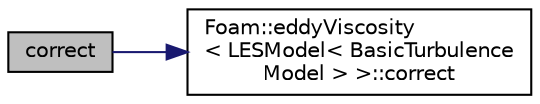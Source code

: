 digraph "correct"
{
  bgcolor="transparent";
  edge [fontname="Helvetica",fontsize="10",labelfontname="Helvetica",labelfontsize="10"];
  node [fontname="Helvetica",fontsize="10",shape=record];
  rankdir="LR";
  Node1 [label="correct",height=0.2,width=0.4,color="black", fillcolor="grey75", style="filled", fontcolor="black"];
  Node1 -> Node2 [color="midnightblue",fontsize="10",style="solid",fontname="Helvetica"];
  Node2 [label="Foam::eddyViscosity\l\< LESModel\< BasicTurbulence\lModel \> \>::correct",height=0.2,width=0.4,color="black",URL="$a00622.html#aa4d8a8ca44f2b13f84ba64733f6e0252",tooltip="Solve the turbulence equations and correct the turbulence viscosity. "];
}
